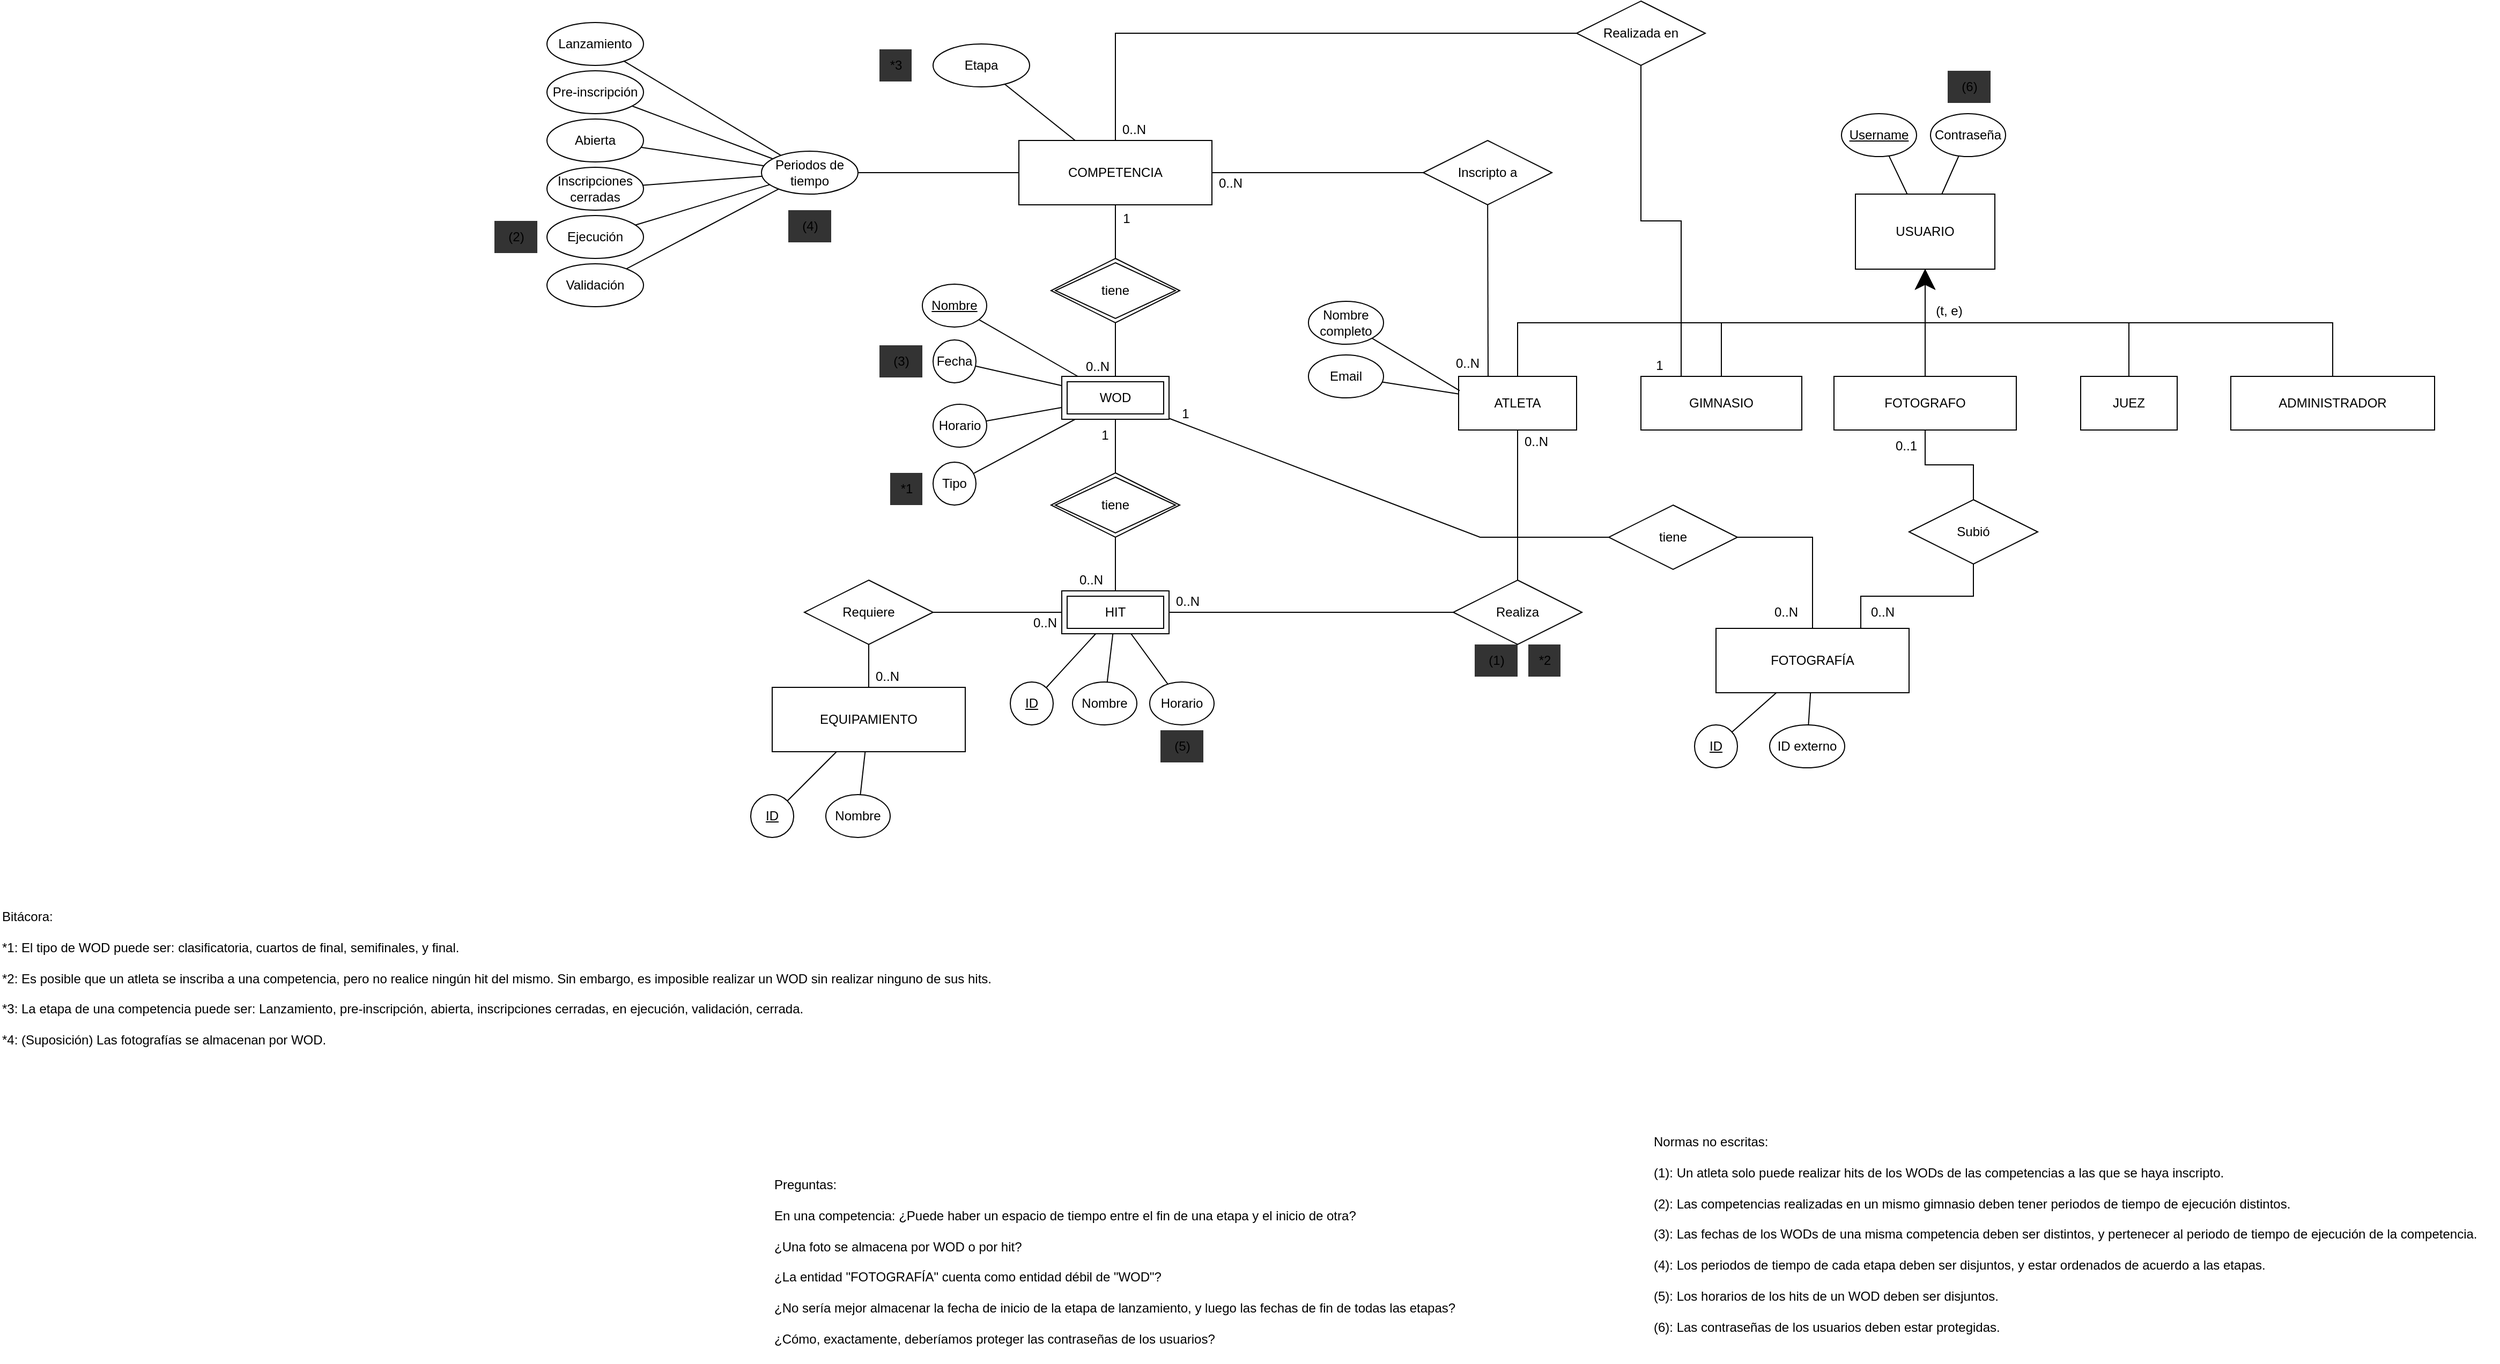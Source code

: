 <mxfile version="21.3.2" type="device">
  <diagram name="Page-1" id="hFfW7zqoBJgQ0zSDzAqq">
    <mxGraphModel dx="1397" dy="757" grid="1" gridSize="10" guides="1" tooltips="1" connect="1" arrows="1" fold="1" page="0" pageScale="1" pageWidth="850" pageHeight="1100" math="0" shadow="0">
      <root>
        <mxCell id="0" />
        <mxCell id="1" parent="0" />
        <mxCell id="3fJi98H5E-eTO68b8pMl-1" value="GIMNASIO" style="whiteSpace=wrap;html=1;align=center;fontSize=12;" vertex="1" parent="1">
          <mxGeometry x="770" y="150" width="150" height="50" as="geometry" />
        </mxCell>
        <mxCell id="3fJi98H5E-eTO68b8pMl-2" value="&lt;div style=&quot;font-size: 12px;&quot;&gt;Bitácora:&lt;/div&gt;&lt;div&gt;&lt;br&gt;&lt;/div&gt;&lt;div&gt;*1: El tipo de WOD puede ser: clasificatoria, cuartos de final, semifinales, y final.&lt;/div&gt;&lt;div&gt;&lt;br&gt;&lt;/div&gt;&lt;div&gt;*2: Es posible que un atleta se inscriba a una competencia, pero no realice ningún hit del mismo. Sin embargo, es imposible realizar un WOD sin realizar ninguno de sus hits.&lt;/div&gt;&lt;div&gt;&lt;br&gt;&lt;/div&gt;&lt;div&gt;*3: La etapa de una competencia puede ser: Lanzamiento, pre-inscripción, abierta, inscripciones cerradas, en ejecución, validación, cerrada.&lt;br&gt;&lt;/div&gt;&lt;div&gt;&lt;br&gt;&lt;/div&gt;&lt;div&gt;*4: (Suposición) Las fotografías se almacenan por WOD.&lt;br&gt;&lt;/div&gt;" style="text;html=1;strokeColor=none;fillColor=none;align=left;verticalAlign=top;whiteSpace=wrap;rounded=0;fontSize=12;" vertex="1" parent="1">
          <mxGeometry x="-760" y="640" width="960" height="170" as="geometry" />
        </mxCell>
        <mxCell id="3fJi98H5E-eTO68b8pMl-3" value="&lt;div style=&quot;font-size: 12px;&quot;&gt;Normas no escritas:&lt;/div&gt;&lt;div style=&quot;font-size: 12px;&quot;&gt;&lt;br&gt;&lt;/div&gt;&lt;div style=&quot;font-size: 12px;&quot;&gt;(1): Un atleta solo puede realizar hits de los WODs de las competencias a las que se haya inscripto.&lt;br style=&quot;font-size: 12px;&quot;&gt;&lt;/div&gt;&lt;div&gt;&lt;br&gt;&lt;/div&gt;&lt;div&gt;(2): Las competencias realizadas en un mismo gimnasio deben tener periodos de tiempo de ejecución distintos.&lt;br&gt;&lt;/div&gt;&lt;div&gt;&lt;br&gt;&lt;/div&gt;&lt;div&gt;(3): Las fechas de los WODs de una misma competencia deben ser distintos, y pertenecer al periodo de tiempo de ejecución de la competencia.&lt;br&gt;&lt;/div&gt;&lt;div&gt;&lt;br&gt;&lt;/div&gt;&lt;div&gt;(4): Los periodos de tiempo de cada etapa deben ser disjuntos, y estar ordenados de acuerdo a las etapas.&lt;/div&gt;&lt;div&gt;&lt;br&gt;&lt;/div&gt;&lt;div&gt;(5): Los horarios de los hits de un WOD deben ser disjuntos.&lt;/div&gt;&lt;div&gt;&lt;br&gt;&lt;/div&gt;&lt;div&gt;(6): Las contraseñas de los usuarios deben estar protegidas.&lt;br&gt;&lt;/div&gt;" style="text;html=1;strokeColor=none;fillColor=none;align=left;verticalAlign=top;whiteSpace=wrap;rounded=0;fontSize=12;" vertex="1" parent="1">
          <mxGeometry x="780" y="850" width="790" height="220" as="geometry" />
        </mxCell>
        <mxCell id="3fJi98H5E-eTO68b8pMl-4" value="COMPETENCIA" style="whiteSpace=wrap;html=1;align=center;fontSize=12;" vertex="1" parent="1">
          <mxGeometry x="190" y="-70" width="180" height="60" as="geometry" />
        </mxCell>
        <mxCell id="3fJi98H5E-eTO68b8pMl-5" value="USUARIO" style="whiteSpace=wrap;html=1;align=center;fontSize=12;" vertex="1" parent="1">
          <mxGeometry x="970" y="-20" width="130" height="70" as="geometry" />
        </mxCell>
        <mxCell id="3fJi98H5E-eTO68b8pMl-6" value="ATLETA" style="whiteSpace=wrap;html=1;align=center;fontSize=12;" vertex="1" parent="1">
          <mxGeometry x="600" y="150" width="110" height="50" as="geometry" />
        </mxCell>
        <mxCell id="3fJi98H5E-eTO68b8pMl-7" value="JUEZ" style="whiteSpace=wrap;html=1;align=center;fontSize=12;" vertex="1" parent="1">
          <mxGeometry x="1180" y="150" width="90" height="50" as="geometry" />
        </mxCell>
        <mxCell id="3fJi98H5E-eTO68b8pMl-8" value="FOTOGRAFO" style="whiteSpace=wrap;html=1;align=center;fontSize=12;" vertex="1" parent="1">
          <mxGeometry x="950" y="150" width="170" height="50" as="geometry" />
        </mxCell>
        <mxCell id="3fJi98H5E-eTO68b8pMl-9" value="ADMINISTRADOR" style="whiteSpace=wrap;html=1;align=center;fontSize=12;" vertex="1" parent="1">
          <mxGeometry x="1320" y="150" width="190" height="50" as="geometry" />
        </mxCell>
        <mxCell id="3fJi98H5E-eTO68b8pMl-11" value="" style="endArrow=classic;html=1;rounded=0;edgeStyle=elbowEdgeStyle;elbow=vertical;startArrow=none;startFill=0;endFill=1;startSize=16;endSize=16;fontSize=12;" edge="1" parent="1" source="3fJi98H5E-eTO68b8pMl-6" target="3fJi98H5E-eTO68b8pMl-5">
          <mxGeometry width="50" height="50" relative="1" as="geometry">
            <mxPoint x="940" y="50" as="sourcePoint" />
            <mxPoint x="990" as="targetPoint" />
          </mxGeometry>
        </mxCell>
        <mxCell id="3fJi98H5E-eTO68b8pMl-13" value="" style="endArrow=classic;html=1;rounded=0;edgeStyle=elbowEdgeStyle;elbow=vertical;startArrow=none;startFill=0;endFill=1;startSize=16;endSize=16;fontSize=12;" edge="1" parent="1" source="3fJi98H5E-eTO68b8pMl-1" target="3fJi98H5E-eTO68b8pMl-5">
          <mxGeometry width="50" height="50" relative="1" as="geometry">
            <mxPoint x="585" y="130" as="sourcePoint" />
            <mxPoint x="1045" y="-30" as="targetPoint" />
          </mxGeometry>
        </mxCell>
        <mxCell id="3fJi98H5E-eTO68b8pMl-14" value="" style="endArrow=classic;html=1;rounded=0;edgeStyle=elbowEdgeStyle;elbow=vertical;startArrow=none;startFill=0;endFill=1;startSize=16;endSize=16;fontSize=12;" edge="1" parent="1" source="3fJi98H5E-eTO68b8pMl-8" target="3fJi98H5E-eTO68b8pMl-5">
          <mxGeometry width="50" height="50" relative="1" as="geometry">
            <mxPoint x="815" y="130" as="sourcePoint" />
            <mxPoint x="1045" y="-30" as="targetPoint" />
          </mxGeometry>
        </mxCell>
        <mxCell id="3fJi98H5E-eTO68b8pMl-15" value="" style="endArrow=classic;html=1;rounded=0;edgeStyle=elbowEdgeStyle;elbow=vertical;startArrow=none;startFill=0;endFill=1;startSize=16;endSize=16;fontSize=12;" edge="1" parent="1" source="3fJi98H5E-eTO68b8pMl-7" target="3fJi98H5E-eTO68b8pMl-5">
          <mxGeometry width="50" height="50" relative="1" as="geometry">
            <mxPoint x="1045" y="130" as="sourcePoint" />
            <mxPoint x="1045" y="-30" as="targetPoint" />
          </mxGeometry>
        </mxCell>
        <mxCell id="3fJi98H5E-eTO68b8pMl-16" value="" style="endArrow=classic;html=1;rounded=0;edgeStyle=elbowEdgeStyle;elbow=vertical;startArrow=none;startFill=0;endFill=1;startSize=16;endSize=16;fontSize=12;" edge="1" parent="1" source="3fJi98H5E-eTO68b8pMl-9" target="3fJi98H5E-eTO68b8pMl-5">
          <mxGeometry width="50" height="50" relative="1" as="geometry">
            <mxPoint x="1275" y="130" as="sourcePoint" />
            <mxPoint x="1045" y="-30" as="targetPoint" />
          </mxGeometry>
        </mxCell>
        <mxCell id="3fJi98H5E-eTO68b8pMl-17" value="(t, e)" style="text;html=1;align=center;verticalAlign=middle;resizable=0;points=[];autosize=1;strokeColor=none;fillColor=none;fontSize=12;" vertex="1" parent="1">
          <mxGeometry x="1032" y="74" width="50" height="30" as="geometry" />
        </mxCell>
        <mxCell id="3fJi98H5E-eTO68b8pMl-21" value="" style="endArrow=none;html=1;rounded=0;edgeStyle=elbowEdgeStyle;elbow=vertical;startArrow=none;startFill=0;endFill=0;startSize=16;endSize=16;fontSize=12;" edge="1" parent="1" source="3fJi98H5E-eTO68b8pMl-24" target="3fJi98H5E-eTO68b8pMl-4">
          <mxGeometry width="50" height="50" relative="1" as="geometry">
            <mxPoint x="280" y="40" as="sourcePoint" />
            <mxPoint x="820" y="60" as="targetPoint" />
          </mxGeometry>
        </mxCell>
        <mxCell id="3fJi98H5E-eTO68b8pMl-22" value="" style="endArrow=none;html=1;rounded=0;edgeStyle=elbowEdgeStyle;elbow=vertical;startArrow=none;startFill=0;endFill=0;startSize=16;endSize=16;fontSize=12;" edge="1" parent="1" source="3fJi98H5E-eTO68b8pMl-25" target="3fJi98H5E-eTO68b8pMl-24">
          <mxGeometry width="50" height="50" relative="1" as="geometry">
            <mxPoint x="280" y="170" as="sourcePoint" />
            <mxPoint x="280" y="50" as="targetPoint" />
          </mxGeometry>
        </mxCell>
        <mxCell id="3fJi98H5E-eTO68b8pMl-23" value="1" style="text;html=1;align=center;verticalAlign=middle;resizable=0;points=[];autosize=1;strokeColor=none;fillColor=none;" vertex="1" parent="1">
          <mxGeometry x="275" y="-12" width="30" height="30" as="geometry" />
        </mxCell>
        <mxCell id="3fJi98H5E-eTO68b8pMl-24" value="tiene" style="shape=rhombus;double=1;perimeter=rhombusPerimeter;whiteSpace=wrap;html=1;align=center;" vertex="1" parent="1">
          <mxGeometry x="220" y="40" width="120" height="60" as="geometry" />
        </mxCell>
        <mxCell id="3fJi98H5E-eTO68b8pMl-25" value="WOD" style="shape=ext;margin=3;double=1;whiteSpace=wrap;html=1;align=center;" vertex="1" parent="1">
          <mxGeometry x="230" y="150" width="100" height="40" as="geometry" />
        </mxCell>
        <mxCell id="3fJi98H5E-eTO68b8pMl-26" value="0..N" style="text;html=1;align=center;verticalAlign=middle;resizable=0;points=[];autosize=1;strokeColor=none;fillColor=none;" vertex="1" parent="1">
          <mxGeometry x="238" y="126" width="50" height="30" as="geometry" />
        </mxCell>
        <mxCell id="3fJi98H5E-eTO68b8pMl-27" value="Tipo" style="ellipse;whiteSpace=wrap;html=1;align=center;" vertex="1" parent="1">
          <mxGeometry x="110" y="230" width="40" height="40" as="geometry" />
        </mxCell>
        <mxCell id="3fJi98H5E-eTO68b8pMl-28" value="" style="endArrow=none;html=1;rounded=0;elbow=vertical;startArrow=none;startFill=0;endFill=0;startSize=16;endSize=16;fontSize=12;" edge="1" parent="1" source="3fJi98H5E-eTO68b8pMl-27" target="3fJi98H5E-eTO68b8pMl-25">
          <mxGeometry width="50" height="50" relative="1" as="geometry">
            <mxPoint x="290" y="160" as="sourcePoint" />
            <mxPoint x="290" y="30" as="targetPoint" />
          </mxGeometry>
        </mxCell>
        <mxCell id="3fJi98H5E-eTO68b8pMl-29" value="*1" style="text;html=1;align=center;verticalAlign=middle;resizable=0;points=[];autosize=1;strokeColor=none;fillColor=#333333;" vertex="1" parent="1">
          <mxGeometry x="70" y="240" width="30" height="30" as="geometry" />
        </mxCell>
        <mxCell id="3fJi98H5E-eTO68b8pMl-32" value="HIT" style="shape=ext;margin=3;double=1;whiteSpace=wrap;html=1;align=center;" vertex="1" parent="1">
          <mxGeometry x="230" y="350" width="100" height="40" as="geometry" />
        </mxCell>
        <mxCell id="3fJi98H5E-eTO68b8pMl-33" value="tiene" style="shape=rhombus;double=1;perimeter=rhombusPerimeter;whiteSpace=wrap;html=1;align=center;" vertex="1" parent="1">
          <mxGeometry x="220" y="240" width="120" height="60" as="geometry" />
        </mxCell>
        <mxCell id="3fJi98H5E-eTO68b8pMl-34" value="" style="endArrow=none;html=1;rounded=0;startArrow=none;startFill=0;endFill=0;startSize=16;endSize=16;fontSize=12;" edge="1" parent="1" source="3fJi98H5E-eTO68b8pMl-25" target="3fJi98H5E-eTO68b8pMl-33">
          <mxGeometry width="50" height="50" relative="1" as="geometry">
            <mxPoint x="310" y="270" as="sourcePoint" />
            <mxPoint x="290" y="50" as="targetPoint" />
          </mxGeometry>
        </mxCell>
        <mxCell id="3fJi98H5E-eTO68b8pMl-36" value="" style="endArrow=none;html=1;rounded=0;startArrow=none;startFill=0;endFill=0;startSize=16;endSize=16;fontSize=12;" edge="1" parent="1" source="3fJi98H5E-eTO68b8pMl-32" target="3fJi98H5E-eTO68b8pMl-33">
          <mxGeometry width="50" height="50" relative="1" as="geometry">
            <mxPoint x="340" y="150" as="sourcePoint" />
            <mxPoint x="430" y="150" as="targetPoint" />
          </mxGeometry>
        </mxCell>
        <mxCell id="3fJi98H5E-eTO68b8pMl-37" value="1" style="text;html=1;align=center;verticalAlign=middle;resizable=0;points=[];autosize=1;strokeColor=none;fillColor=none;" vertex="1" parent="1">
          <mxGeometry x="255" y="190" width="30" height="30" as="geometry" />
        </mxCell>
        <mxCell id="3fJi98H5E-eTO68b8pMl-38" value="0..N" style="text;html=1;align=center;verticalAlign=middle;resizable=0;points=[];autosize=1;strokeColor=none;fillColor=none;" vertex="1" parent="1">
          <mxGeometry x="232" y="325" width="50" height="30" as="geometry" />
        </mxCell>
        <mxCell id="3fJi98H5E-eTO68b8pMl-39" value="Inscripto a" style="shape=rhombus;perimeter=rhombusPerimeter;whiteSpace=wrap;html=1;align=center;" vertex="1" parent="1">
          <mxGeometry x="567" y="-70" width="120" height="60" as="geometry" />
        </mxCell>
        <mxCell id="3fJi98H5E-eTO68b8pMl-40" value="" style="endArrow=none;html=1;rounded=0;startArrow=none;startFill=0;endFill=0;startSize=16;endSize=16;fontSize=12;" edge="1" parent="1" source="3fJi98H5E-eTO68b8pMl-39" target="3fJi98H5E-eTO68b8pMl-4">
          <mxGeometry width="50" height="50" relative="1" as="geometry">
            <mxPoint x="110" y="100" as="sourcePoint" />
            <mxPoint x="110" as="targetPoint" />
          </mxGeometry>
        </mxCell>
        <mxCell id="3fJi98H5E-eTO68b8pMl-42" value="0..N" style="text;html=1;align=center;verticalAlign=middle;resizable=0;points=[];autosize=1;strokeColor=none;fillColor=none;" vertex="1" parent="1">
          <mxGeometry x="362" y="-45" width="50" height="30" as="geometry" />
        </mxCell>
        <mxCell id="3fJi98H5E-eTO68b8pMl-43" value="0..N" style="text;html=1;align=center;verticalAlign=middle;resizable=0;points=[];autosize=1;strokeColor=none;fillColor=none;" vertex="1" parent="1">
          <mxGeometry x="583" y="123" width="50" height="30" as="geometry" />
        </mxCell>
        <mxCell id="3fJi98H5E-eTO68b8pMl-44" value="(1)" style="text;html=1;align=center;verticalAlign=middle;resizable=0;points=[];autosize=1;strokeColor=none;fillColor=#333333;" vertex="1" parent="1">
          <mxGeometry x="615" y="400" width="40" height="30" as="geometry" />
        </mxCell>
        <mxCell id="3fJi98H5E-eTO68b8pMl-51" value="Realiza" style="shape=rhombus;perimeter=rhombusPerimeter;whiteSpace=wrap;html=1;align=center;" vertex="1" parent="1">
          <mxGeometry x="595" y="340" width="120" height="60" as="geometry" />
        </mxCell>
        <mxCell id="3fJi98H5E-eTO68b8pMl-52" value="" style="endArrow=none;html=1;rounded=0;startArrow=none;startFill=0;endFill=0;startSize=16;endSize=16;fontSize=12;" edge="1" parent="1" source="3fJi98H5E-eTO68b8pMl-51" target="3fJi98H5E-eTO68b8pMl-6">
          <mxGeometry width="50" height="50" relative="1" as="geometry">
            <mxPoint x="440" y="190" as="sourcePoint" />
            <mxPoint x="610" y="185" as="targetPoint" />
          </mxGeometry>
        </mxCell>
        <mxCell id="3fJi98H5E-eTO68b8pMl-53" value="" style="endArrow=none;html=1;rounded=0;startArrow=none;startFill=0;endFill=0;startSize=16;endSize=16;fontSize=12;" edge="1" parent="1" source="3fJi98H5E-eTO68b8pMl-51" target="3fJi98H5E-eTO68b8pMl-32">
          <mxGeometry width="50" height="50" relative="1" as="geometry">
            <mxPoint x="440" y="270" as="sourcePoint" />
            <mxPoint x="665" y="110" as="targetPoint" />
          </mxGeometry>
        </mxCell>
        <mxCell id="3fJi98H5E-eTO68b8pMl-54" value="0..N" style="text;html=1;align=center;verticalAlign=middle;resizable=0;points=[];autosize=1;strokeColor=none;fillColor=none;" vertex="1" parent="1">
          <mxGeometry x="647" y="196" width="50" height="30" as="geometry" />
        </mxCell>
        <mxCell id="3fJi98H5E-eTO68b8pMl-55" value="0..N" style="text;html=1;align=center;verticalAlign=middle;resizable=0;points=[];autosize=1;strokeColor=none;fillColor=none;" vertex="1" parent="1">
          <mxGeometry x="322" y="345" width="50" height="30" as="geometry" />
        </mxCell>
        <mxCell id="3fJi98H5E-eTO68b8pMl-57" value="*2" style="text;html=1;align=center;verticalAlign=middle;resizable=0;points=[];autosize=1;strokeColor=none;fillColor=#333333;" vertex="1" parent="1">
          <mxGeometry x="665" y="400" width="30" height="30" as="geometry" />
        </mxCell>
        <mxCell id="3fJi98H5E-eTO68b8pMl-60" value="" style="endArrow=none;html=1;rounded=0;startArrow=none;startFill=0;endFill=0;startSize=16;endSize=16;fontSize=12;entryX=0.25;entryY=0;entryDx=0;entryDy=0;" edge="1" parent="1" source="3fJi98H5E-eTO68b8pMl-39" target="3fJi98H5E-eTO68b8pMl-6">
          <mxGeometry width="50" height="50" relative="1" as="geometry">
            <mxPoint x="561.308" y="-121.154" as="sourcePoint" />
            <mxPoint x="480" y="50" as="targetPoint" />
          </mxGeometry>
        </mxCell>
        <mxCell id="3fJi98H5E-eTO68b8pMl-61" value="Realizada en" style="shape=rhombus;perimeter=rhombusPerimeter;whiteSpace=wrap;html=1;align=center;" vertex="1" parent="1">
          <mxGeometry x="710" y="-200" width="120" height="60" as="geometry" />
        </mxCell>
        <mxCell id="3fJi98H5E-eTO68b8pMl-62" value="" style="endArrow=none;html=1;rounded=0;startArrow=none;startFill=0;endFill=0;startSize=16;endSize=16;fontSize=12;edgeStyle=orthogonalEdgeStyle;" edge="1" parent="1" source="3fJi98H5E-eTO68b8pMl-61" target="3fJi98H5E-eTO68b8pMl-4">
          <mxGeometry width="50" height="50" relative="1" as="geometry">
            <mxPoint x="637" as="sourcePoint" />
            <mxPoint x="638" y="160" as="targetPoint" />
          </mxGeometry>
        </mxCell>
        <mxCell id="3fJi98H5E-eTO68b8pMl-63" value="" style="endArrow=none;html=1;rounded=0;startArrow=none;startFill=0;endFill=0;startSize=16;endSize=16;fontSize=12;edgeStyle=elbowEdgeStyle;elbow=vertical;entryX=0.25;entryY=0;entryDx=0;entryDy=0;" edge="1" parent="1" source="3fJi98H5E-eTO68b8pMl-61" target="3fJi98H5E-eTO68b8pMl-1">
          <mxGeometry width="50" height="50" relative="1" as="geometry">
            <mxPoint x="720" y="-160" as="sourcePoint" />
            <mxPoint x="430" y="-60" as="targetPoint" />
          </mxGeometry>
        </mxCell>
        <mxCell id="3fJi98H5E-eTO68b8pMl-64" value="1" style="text;html=1;align=center;verticalAlign=middle;resizable=0;points=[];autosize=1;strokeColor=none;fillColor=none;" vertex="1" parent="1">
          <mxGeometry x="772" y="125" width="30" height="30" as="geometry" />
        </mxCell>
        <mxCell id="3fJi98H5E-eTO68b8pMl-65" value="0..N" style="text;html=1;align=center;verticalAlign=middle;resizable=0;points=[];autosize=1;strokeColor=none;fillColor=none;" vertex="1" parent="1">
          <mxGeometry x="272" y="-95" width="50" height="30" as="geometry" />
        </mxCell>
        <mxCell id="3fJi98H5E-eTO68b8pMl-66" value="&lt;div&gt;Periodos de&lt;/div&gt;&lt;div&gt;tiempo&lt;/div&gt;" style="ellipse;whiteSpace=wrap;html=1;align=center;" vertex="1" parent="1">
          <mxGeometry x="-50" y="-60" width="90" height="40" as="geometry" />
        </mxCell>
        <mxCell id="3fJi98H5E-eTO68b8pMl-67" value="" style="endArrow=none;html=1;rounded=0;elbow=vertical;startArrow=none;startFill=0;endFill=0;startSize=16;endSize=16;fontSize=12;" edge="1" parent="1" source="3fJi98H5E-eTO68b8pMl-66" target="3fJi98H5E-eTO68b8pMl-4">
          <mxGeometry width="50" height="50" relative="1" as="geometry">
            <mxPoint x="160" y="197" as="sourcePoint" />
            <mxPoint x="240" y="187" as="targetPoint" />
          </mxGeometry>
        </mxCell>
        <mxCell id="3fJi98H5E-eTO68b8pMl-68" value="(2)" style="text;html=1;align=center;verticalAlign=middle;resizable=0;points=[];autosize=1;strokeColor=none;fillColor=#333333;" vertex="1" parent="1">
          <mxGeometry x="-299" y="5" width="40" height="30" as="geometry" />
        </mxCell>
        <mxCell id="3fJi98H5E-eTO68b8pMl-69" value="Etapa" style="ellipse;whiteSpace=wrap;html=1;align=center;" vertex="1" parent="1">
          <mxGeometry x="110" y="-160" width="90" height="40" as="geometry" />
        </mxCell>
        <mxCell id="3fJi98H5E-eTO68b8pMl-70" value="*3" style="text;html=1;align=center;verticalAlign=middle;resizable=0;points=[];autosize=1;strokeColor=none;fillColor=#333333;" vertex="1" parent="1">
          <mxGeometry x="60" y="-155" width="30" height="30" as="geometry" />
        </mxCell>
        <mxCell id="3fJi98H5E-eTO68b8pMl-71" value="" style="endArrow=none;html=1;rounded=0;elbow=vertical;startArrow=none;startFill=0;endFill=0;startSize=16;endSize=16;fontSize=12;" edge="1" parent="1" source="3fJi98H5E-eTO68b8pMl-69" target="3fJi98H5E-eTO68b8pMl-4">
          <mxGeometry width="50" height="50" relative="1" as="geometry">
            <mxPoint x="130" y="-30" as="sourcePoint" />
            <mxPoint x="200" y="-30" as="targetPoint" />
          </mxGeometry>
        </mxCell>
        <mxCell id="3fJi98H5E-eTO68b8pMl-73" value="Lanzamiento" style="ellipse;whiteSpace=wrap;html=1;align=center;" vertex="1" parent="1">
          <mxGeometry x="-250" y="-180" width="90" height="40" as="geometry" />
        </mxCell>
        <mxCell id="3fJi98H5E-eTO68b8pMl-74" value="" style="endArrow=none;html=1;rounded=0;elbow=vertical;startArrow=none;startFill=0;endFill=0;startSize=16;endSize=16;fontSize=12;" edge="1" parent="1" source="3fJi98H5E-eTO68b8pMl-73" target="3fJi98H5E-eTO68b8pMl-66">
          <mxGeometry width="50" height="50" relative="1" as="geometry">
            <mxPoint x="-120" y="77" as="sourcePoint" />
            <mxPoint x="-90" y="-160" as="targetPoint" />
          </mxGeometry>
        </mxCell>
        <mxCell id="3fJi98H5E-eTO68b8pMl-85" value="Pre-inscripción" style="ellipse;whiteSpace=wrap;html=1;align=center;" vertex="1" parent="1">
          <mxGeometry x="-250" y="-135" width="90" height="40" as="geometry" />
        </mxCell>
        <mxCell id="3fJi98H5E-eTO68b8pMl-86" value="" style="endArrow=none;html=1;rounded=0;elbow=vertical;startArrow=none;startFill=0;endFill=0;startSize=16;endSize=16;fontSize=12;" edge="1" parent="1" source="3fJi98H5E-eTO68b8pMl-85" target="3fJi98H5E-eTO68b8pMl-66">
          <mxGeometry width="50" height="50" relative="1" as="geometry">
            <mxPoint x="-120" y="122" as="sourcePoint" />
            <mxPoint x="-90" y="-115" as="targetPoint" />
          </mxGeometry>
        </mxCell>
        <mxCell id="3fJi98H5E-eTO68b8pMl-87" value="Nombre" style="ellipse;whiteSpace=wrap;html=1;align=center;fontStyle=4" vertex="1" parent="1">
          <mxGeometry x="100" y="64" width="60" height="40" as="geometry" />
        </mxCell>
        <mxCell id="3fJi98H5E-eTO68b8pMl-88" value="" style="endArrow=none;html=1;rounded=0;elbow=vertical;startArrow=none;startFill=0;endFill=0;startSize=16;endSize=16;fontSize=12;" edge="1" parent="1" source="3fJi98H5E-eTO68b8pMl-87">
          <mxGeometry width="50" height="50" relative="1" as="geometry">
            <mxPoint x="160" y="197" as="sourcePoint" />
            <mxPoint x="245" y="150" as="targetPoint" />
          </mxGeometry>
        </mxCell>
        <mxCell id="3fJi98H5E-eTO68b8pMl-89" value="Fecha" style="ellipse;whiteSpace=wrap;html=1;align=center;" vertex="1" parent="1">
          <mxGeometry x="110" y="116" width="40" height="40" as="geometry" />
        </mxCell>
        <mxCell id="3fJi98H5E-eTO68b8pMl-90" value="" style="endArrow=none;html=1;rounded=0;elbow=vertical;startArrow=none;startFill=0;endFill=0;startSize=16;endSize=16;fontSize=12;" edge="1" parent="1" source="3fJi98H5E-eTO68b8pMl-89" target="3fJi98H5E-eTO68b8pMl-25">
          <mxGeometry width="50" height="50" relative="1" as="geometry">
            <mxPoint x="157" y="104" as="sourcePoint" />
            <mxPoint x="255" y="160" as="targetPoint" />
          </mxGeometry>
        </mxCell>
        <mxCell id="3fJi98H5E-eTO68b8pMl-91" value="&lt;div&gt;(3)&lt;/div&gt;" style="text;html=1;align=center;verticalAlign=middle;resizable=0;points=[];autosize=1;strokeColor=none;fillColor=#333333;" vertex="1" parent="1">
          <mxGeometry x="60" y="121" width="40" height="30" as="geometry" />
        </mxCell>
        <mxCell id="3fJi98H5E-eTO68b8pMl-92" value="Abierta" style="ellipse;whiteSpace=wrap;html=1;align=center;" vertex="1" parent="1">
          <mxGeometry x="-250" y="-90" width="90" height="40" as="geometry" />
        </mxCell>
        <mxCell id="3fJi98H5E-eTO68b8pMl-93" value="" style="endArrow=none;html=1;rounded=0;elbow=vertical;startArrow=none;startFill=0;endFill=0;startSize=16;endSize=16;fontSize=12;" edge="1" parent="1" source="3fJi98H5E-eTO68b8pMl-92" target="3fJi98H5E-eTO68b8pMl-66">
          <mxGeometry width="50" height="50" relative="1" as="geometry">
            <mxPoint x="-120" y="167" as="sourcePoint" />
            <mxPoint x="-90" y="-70" as="targetPoint" />
          </mxGeometry>
        </mxCell>
        <mxCell id="3fJi98H5E-eTO68b8pMl-94" value="&lt;div&gt;Inscripciones&lt;/div&gt;&lt;div&gt;cerradas&lt;br&gt;&lt;/div&gt;" style="ellipse;whiteSpace=wrap;html=1;align=center;" vertex="1" parent="1">
          <mxGeometry x="-250" y="-45" width="90" height="40" as="geometry" />
        </mxCell>
        <mxCell id="3fJi98H5E-eTO68b8pMl-95" value="" style="endArrow=none;html=1;rounded=0;elbow=vertical;startArrow=none;startFill=0;endFill=0;startSize=16;endSize=16;fontSize=12;" edge="1" parent="1" source="3fJi98H5E-eTO68b8pMl-94" target="3fJi98H5E-eTO68b8pMl-66">
          <mxGeometry width="50" height="50" relative="1" as="geometry">
            <mxPoint x="-120" y="212" as="sourcePoint" />
            <mxPoint x="-90" y="-25" as="targetPoint" />
          </mxGeometry>
        </mxCell>
        <mxCell id="3fJi98H5E-eTO68b8pMl-101" value="Ejecución" style="ellipse;whiteSpace=wrap;html=1;align=center;" vertex="1" parent="1">
          <mxGeometry x="-250" width="90" height="40" as="geometry" />
        </mxCell>
        <mxCell id="3fJi98H5E-eTO68b8pMl-102" value="" style="endArrow=none;html=1;rounded=0;elbow=vertical;startArrow=none;startFill=0;endFill=0;startSize=16;endSize=16;fontSize=12;" edge="1" parent="1" source="3fJi98H5E-eTO68b8pMl-101" target="3fJi98H5E-eTO68b8pMl-66">
          <mxGeometry width="50" height="50" relative="1" as="geometry">
            <mxPoint x="-120" y="257" as="sourcePoint" />
            <mxPoint x="-90" y="20" as="targetPoint" />
          </mxGeometry>
        </mxCell>
        <mxCell id="3fJi98H5E-eTO68b8pMl-103" value="Validación" style="ellipse;whiteSpace=wrap;html=1;align=center;" vertex="1" parent="1">
          <mxGeometry x="-250" y="45" width="90" height="40" as="geometry" />
        </mxCell>
        <mxCell id="3fJi98H5E-eTO68b8pMl-104" value="" style="endArrow=none;html=1;rounded=0;elbow=vertical;startArrow=none;startFill=0;endFill=0;startSize=16;endSize=16;fontSize=12;" edge="1" parent="1" source="3fJi98H5E-eTO68b8pMl-103" target="3fJi98H5E-eTO68b8pMl-66">
          <mxGeometry width="50" height="50" relative="1" as="geometry">
            <mxPoint x="-120" y="302" as="sourcePoint" />
            <mxPoint x="-100" y="65" as="targetPoint" />
          </mxGeometry>
        </mxCell>
        <mxCell id="3fJi98H5E-eTO68b8pMl-105" value="(4)" style="text;html=1;align=center;verticalAlign=middle;resizable=0;points=[];autosize=1;strokeColor=none;fillColor=#333333;" vertex="1" parent="1">
          <mxGeometry x="-25" y="-5" width="40" height="30" as="geometry" />
        </mxCell>
        <mxCell id="3fJi98H5E-eTO68b8pMl-106" value="&lt;div&gt;Preguntas:&lt;/div&gt;&lt;div&gt;&lt;br&gt;&lt;/div&gt;&lt;div&gt;En una competencia: ¿Puede haber un espacio de tiempo entre el fin de una etapa y el inicio de otra?&lt;br&gt;&lt;/div&gt;&lt;div&gt;&lt;br&gt;&lt;/div&gt;&lt;div&gt;¿Una foto se almacena por WOD o por hit?&lt;/div&gt;&lt;div&gt;&lt;br&gt;&lt;/div&gt;&lt;div&gt;¿La entidad &quot;FOTOGRAFÍA&quot; cuenta como entidad débil de &quot;WOD&quot;?&lt;/div&gt;&lt;div&gt;&lt;br&gt;&lt;/div&gt;&lt;div&gt;¿No sería mejor almacenar la fecha de inicio de la etapa de lanzamiento, y luego las fechas de fin de todas las etapas?&lt;/div&gt;&lt;div&gt;&lt;br&gt;&lt;/div&gt;&lt;div&gt;¿Cómo, exactamente, deberíamos proteger las contraseñas de los usuarios?&lt;br&gt;&lt;/div&gt;" style="text;html=1;strokeColor=none;fillColor=none;align=left;verticalAlign=top;whiteSpace=wrap;rounded=0;fontSize=12;" vertex="1" parent="1">
          <mxGeometry x="-40" y="890" width="685" height="170" as="geometry" />
        </mxCell>
        <mxCell id="3fJi98H5E-eTO68b8pMl-108" value="FOTOGRAFÍA" style="whiteSpace=wrap;html=1;align=center;fontSize=12;" vertex="1" parent="1">
          <mxGeometry x="840" y="385" width="180" height="60" as="geometry" />
        </mxCell>
        <mxCell id="3fJi98H5E-eTO68b8pMl-109" value="ID" style="ellipse;whiteSpace=wrap;html=1;align=center;fontStyle=4" vertex="1" parent="1">
          <mxGeometry x="820" y="475" width="40" height="40" as="geometry" />
        </mxCell>
        <mxCell id="3fJi98H5E-eTO68b8pMl-110" value="ID externo" style="ellipse;whiteSpace=wrap;html=1;align=center;fontStyle=0" vertex="1" parent="1">
          <mxGeometry x="890" y="475" width="70" height="40" as="geometry" />
        </mxCell>
        <mxCell id="3fJi98H5E-eTO68b8pMl-112" value="" style="endArrow=none;html=1;rounded=0;startArrow=none;startFill=0;endFill=0;startSize=16;endSize=16;fontSize=12;" edge="1" parent="1" source="3fJi98H5E-eTO68b8pMl-109" target="3fJi98H5E-eTO68b8pMl-108">
          <mxGeometry width="50" height="50" relative="1" as="geometry">
            <mxPoint x="685" y="450" as="sourcePoint" />
            <mxPoint x="685" y="310" as="targetPoint" />
          </mxGeometry>
        </mxCell>
        <mxCell id="3fJi98H5E-eTO68b8pMl-113" value="" style="endArrow=none;html=1;rounded=0;startArrow=none;startFill=0;endFill=0;startSize=16;endSize=16;fontSize=12;" edge="1" parent="1" source="3fJi98H5E-eTO68b8pMl-110" target="3fJi98H5E-eTO68b8pMl-108">
          <mxGeometry width="50" height="50" relative="1" as="geometry">
            <mxPoint x="865" y="492" as="sourcePoint" />
            <mxPoint x="906" y="455" as="targetPoint" />
          </mxGeometry>
        </mxCell>
        <mxCell id="3fJi98H5E-eTO68b8pMl-116" value="tiene" style="shape=rhombus;perimeter=rhombusPerimeter;whiteSpace=wrap;html=1;align=center;" vertex="1" parent="1">
          <mxGeometry x="740" y="270" width="120" height="60" as="geometry" />
        </mxCell>
        <mxCell id="3fJi98H5E-eTO68b8pMl-117" value="" style="endArrow=none;html=1;rounded=0;startArrow=none;startFill=0;endFill=0;startSize=16;endSize=16;fontSize=12;" edge="1" parent="1" source="3fJi98H5E-eTO68b8pMl-116" target="3fJi98H5E-eTO68b8pMl-25">
          <mxGeometry width="50" height="50" relative="1" as="geometry">
            <mxPoint x="665" y="350" as="sourcePoint" />
            <mxPoint x="665" y="210" as="targetPoint" />
            <Array as="points">
              <mxPoint x="620" y="300" />
            </Array>
          </mxGeometry>
        </mxCell>
        <mxCell id="3fJi98H5E-eTO68b8pMl-118" value="" style="endArrow=none;html=1;rounded=0;startArrow=none;startFill=0;endFill=0;startSize=16;endSize=16;fontSize=12;edgeStyle=orthogonalEdgeStyle;exitX=1;exitY=0.5;exitDx=0;exitDy=0;" edge="1" parent="1" source="3fJi98H5E-eTO68b8pMl-116" target="3fJi98H5E-eTO68b8pMl-108">
          <mxGeometry width="50" height="50" relative="1" as="geometry">
            <mxPoint x="750" y="310" as="sourcePoint" />
            <mxPoint x="461" y="200" as="targetPoint" />
          </mxGeometry>
        </mxCell>
        <mxCell id="3fJi98H5E-eTO68b8pMl-119" value="Subió" style="shape=rhombus;perimeter=rhombusPerimeter;whiteSpace=wrap;html=1;align=center;" vertex="1" parent="1">
          <mxGeometry x="1020" y="265" width="120" height="60" as="geometry" />
        </mxCell>
        <mxCell id="3fJi98H5E-eTO68b8pMl-120" value="1" style="text;html=1;align=center;verticalAlign=middle;resizable=0;points=[];autosize=1;strokeColor=none;fillColor=none;" vertex="1" parent="1">
          <mxGeometry x="330" y="170" width="30" height="30" as="geometry" />
        </mxCell>
        <mxCell id="3fJi98H5E-eTO68b8pMl-121" value="0..N" style="text;html=1;align=center;verticalAlign=middle;resizable=0;points=[];autosize=1;strokeColor=none;fillColor=none;" vertex="1" parent="1">
          <mxGeometry x="880" y="355" width="50" height="30" as="geometry" />
        </mxCell>
        <mxCell id="3fJi98H5E-eTO68b8pMl-122" value="" style="endArrow=none;html=1;rounded=0;startArrow=none;startFill=0;endFill=0;startSize=16;endSize=16;fontSize=12;edgeStyle=elbowEdgeStyle;elbow=vertical;" edge="1" parent="1" source="3fJi98H5E-eTO68b8pMl-8" target="3fJi98H5E-eTO68b8pMl-119">
          <mxGeometry width="50" height="50" relative="1" as="geometry">
            <mxPoint x="870" y="310" as="sourcePoint" />
            <mxPoint x="940" y="395" as="targetPoint" />
          </mxGeometry>
        </mxCell>
        <mxCell id="3fJi98H5E-eTO68b8pMl-123" value="" style="endArrow=none;html=1;rounded=0;startArrow=none;startFill=0;endFill=0;startSize=16;endSize=16;fontSize=12;edgeStyle=elbowEdgeStyle;elbow=vertical;exitX=0.75;exitY=0;exitDx=0;exitDy=0;" edge="1" parent="1" source="3fJi98H5E-eTO68b8pMl-108" target="3fJi98H5E-eTO68b8pMl-119">
          <mxGeometry width="50" height="50" relative="1" as="geometry">
            <mxPoint x="1045" y="210" as="sourcePoint" />
            <mxPoint x="1090" y="275" as="targetPoint" />
          </mxGeometry>
        </mxCell>
        <mxCell id="3fJi98H5E-eTO68b8pMl-124" value="0..1" style="text;html=1;align=center;verticalAlign=middle;resizable=0;points=[];autosize=1;strokeColor=none;fillColor=none;" vertex="1" parent="1">
          <mxGeometry x="997" y="200" width="40" height="30" as="geometry" />
        </mxCell>
        <mxCell id="3fJi98H5E-eTO68b8pMl-125" value="0..N" style="text;html=1;align=center;verticalAlign=middle;resizable=0;points=[];autosize=1;strokeColor=none;fillColor=none;" vertex="1" parent="1">
          <mxGeometry x="970" y="355" width="50" height="30" as="geometry" />
        </mxCell>
        <mxCell id="3fJi98H5E-eTO68b8pMl-127" value="EQUIPAMIENTO" style="whiteSpace=wrap;html=1;align=center;fontSize=12;" vertex="1" parent="1">
          <mxGeometry x="-40" y="440" width="180" height="60" as="geometry" />
        </mxCell>
        <mxCell id="3fJi98H5E-eTO68b8pMl-128" value="Requiere" style="shape=rhombus;perimeter=rhombusPerimeter;whiteSpace=wrap;html=1;align=center;" vertex="1" parent="1">
          <mxGeometry x="-10" y="340" width="120" height="60" as="geometry" />
        </mxCell>
        <mxCell id="3fJi98H5E-eTO68b8pMl-129" value="" style="endArrow=none;html=1;rounded=0;startArrow=none;startFill=0;endFill=0;startSize=16;endSize=16;fontSize=12;" edge="1" parent="1" source="3fJi98H5E-eTO68b8pMl-32" target="3fJi98H5E-eTO68b8pMl-128">
          <mxGeometry width="50" height="50" relative="1" as="geometry">
            <mxPoint x="300" y="520" as="sourcePoint" />
            <mxPoint x="340" y="380" as="targetPoint" />
          </mxGeometry>
        </mxCell>
        <mxCell id="3fJi98H5E-eTO68b8pMl-131" value="" style="endArrow=none;html=1;rounded=0;startArrow=none;startFill=0;endFill=0;startSize=16;endSize=16;fontSize=12;" edge="1" parent="1" source="3fJi98H5E-eTO68b8pMl-128" target="3fJi98H5E-eTO68b8pMl-127">
          <mxGeometry width="50" height="50" relative="1" as="geometry">
            <mxPoint x="240" y="380" as="sourcePoint" />
            <mxPoint x="120" y="380" as="targetPoint" />
          </mxGeometry>
        </mxCell>
        <mxCell id="3fJi98H5E-eTO68b8pMl-132" value="0..N" style="text;html=1;align=center;verticalAlign=middle;resizable=0;points=[];autosize=1;strokeColor=none;fillColor=none;" vertex="1" parent="1">
          <mxGeometry x="189" y="365" width="50" height="30" as="geometry" />
        </mxCell>
        <mxCell id="3fJi98H5E-eTO68b8pMl-133" value="0..N" style="text;html=1;align=center;verticalAlign=middle;resizable=0;points=[];autosize=1;strokeColor=none;fillColor=none;" vertex="1" parent="1">
          <mxGeometry x="42" y="415" width="50" height="30" as="geometry" />
        </mxCell>
        <mxCell id="3fJi98H5E-eTO68b8pMl-134" value="ID" style="ellipse;whiteSpace=wrap;html=1;align=center;fontStyle=4" vertex="1" parent="1">
          <mxGeometry x="-60" y="540" width="40" height="40" as="geometry" />
        </mxCell>
        <mxCell id="3fJi98H5E-eTO68b8pMl-136" value="Nombre" style="ellipse;whiteSpace=wrap;html=1;align=center;fontStyle=0" vertex="1" parent="1">
          <mxGeometry x="10" y="540" width="60" height="40" as="geometry" />
        </mxCell>
        <mxCell id="3fJi98H5E-eTO68b8pMl-138" value="" style="endArrow=none;html=1;rounded=0;startArrow=none;startFill=0;endFill=0;startSize=16;endSize=16;fontSize=12;" edge="1" parent="1" source="3fJi98H5E-eTO68b8pMl-127" target="3fJi98H5E-eTO68b8pMl-136">
          <mxGeometry width="50" height="50" relative="1" as="geometry">
            <mxPoint x="240" y="380" as="sourcePoint" />
            <mxPoint x="120" y="380" as="targetPoint" />
          </mxGeometry>
        </mxCell>
        <mxCell id="3fJi98H5E-eTO68b8pMl-139" value="" style="endArrow=none;html=1;rounded=0;startArrow=none;startFill=0;endFill=0;startSize=16;endSize=16;fontSize=12;" edge="1" parent="1" source="3fJi98H5E-eTO68b8pMl-127" target="3fJi98H5E-eTO68b8pMl-134">
          <mxGeometry width="50" height="50" relative="1" as="geometry">
            <mxPoint x="57" y="510" as="sourcePoint" />
            <mxPoint x="52" y="550" as="targetPoint" />
          </mxGeometry>
        </mxCell>
        <mxCell id="3fJi98H5E-eTO68b8pMl-141" value="ID" style="ellipse;whiteSpace=wrap;html=1;align=center;fontStyle=4" vertex="1" parent="1">
          <mxGeometry x="182" y="435" width="40" height="40" as="geometry" />
        </mxCell>
        <mxCell id="3fJi98H5E-eTO68b8pMl-142" value="" style="endArrow=none;html=1;rounded=0;startArrow=none;startFill=0;endFill=0;startSize=16;endSize=16;fontSize=12;" edge="1" parent="1" source="3fJi98H5E-eTO68b8pMl-32" target="3fJi98H5E-eTO68b8pMl-141">
          <mxGeometry width="50" height="50" relative="1" as="geometry">
            <mxPoint x="30" y="510" as="sourcePoint" />
            <mxPoint x="-16" y="556" as="targetPoint" />
          </mxGeometry>
        </mxCell>
        <mxCell id="3fJi98H5E-eTO68b8pMl-143" value="Nombre" style="ellipse;whiteSpace=wrap;html=1;align=center;fontStyle=0" vertex="1" parent="1">
          <mxGeometry x="240" y="435" width="60" height="40" as="geometry" />
        </mxCell>
        <mxCell id="3fJi98H5E-eTO68b8pMl-144" value="" style="endArrow=none;html=1;rounded=0;startArrow=none;startFill=0;endFill=0;startSize=16;endSize=16;fontSize=12;" edge="1" parent="1" target="3fJi98H5E-eTO68b8pMl-143" source="3fJi98H5E-eTO68b8pMl-32">
          <mxGeometry width="50" height="50" relative="1" as="geometry">
            <mxPoint x="327" y="390" as="sourcePoint" />
            <mxPoint x="400" y="270" as="targetPoint" />
          </mxGeometry>
        </mxCell>
        <mxCell id="3fJi98H5E-eTO68b8pMl-145" value="Horario" style="ellipse;whiteSpace=wrap;html=1;align=center;" vertex="1" parent="1">
          <mxGeometry x="110" y="176" width="50" height="40" as="geometry" />
        </mxCell>
        <mxCell id="3fJi98H5E-eTO68b8pMl-146" value="" style="endArrow=none;html=1;rounded=0;elbow=vertical;startArrow=none;startFill=0;endFill=0;startSize=16;endSize=16;fontSize=12;" edge="1" parent="1" source="3fJi98H5E-eTO68b8pMl-145" target="3fJi98H5E-eTO68b8pMl-25">
          <mxGeometry width="50" height="50" relative="1" as="geometry">
            <mxPoint x="163" y="107" as="sourcePoint" />
            <mxPoint x="255" y="160" as="targetPoint" />
          </mxGeometry>
        </mxCell>
        <mxCell id="3fJi98H5E-eTO68b8pMl-147" value="(5)" style="text;html=1;align=center;verticalAlign=middle;resizable=0;points=[];autosize=1;strokeColor=none;fillColor=#333333;" vertex="1" parent="1">
          <mxGeometry x="322" y="480" width="40" height="30" as="geometry" />
        </mxCell>
        <mxCell id="3fJi98H5E-eTO68b8pMl-148" value="Horario" style="ellipse;whiteSpace=wrap;html=1;align=center;fontStyle=0" vertex="1" parent="1">
          <mxGeometry x="312" y="435" width="60" height="40" as="geometry" />
        </mxCell>
        <mxCell id="3fJi98H5E-eTO68b8pMl-149" value="" style="endArrow=none;html=1;rounded=0;startArrow=none;startFill=0;endFill=0;startSize=16;endSize=16;fontSize=12;" edge="1" parent="1" source="3fJi98H5E-eTO68b8pMl-32" target="3fJi98H5E-eTO68b8pMl-148">
          <mxGeometry width="50" height="50" relative="1" as="geometry">
            <mxPoint x="288" y="400" as="sourcePoint" />
            <mxPoint x="282" y="445" as="targetPoint" />
          </mxGeometry>
        </mxCell>
        <mxCell id="3fJi98H5E-eTO68b8pMl-153" value="Username" style="ellipse;whiteSpace=wrap;html=1;align=center;fontStyle=4" vertex="1" parent="1">
          <mxGeometry x="957" y="-95" width="70" height="40" as="geometry" />
        </mxCell>
        <mxCell id="3fJi98H5E-eTO68b8pMl-154" value="Contraseña" style="ellipse;whiteSpace=wrap;html=1;align=center;fontStyle=0" vertex="1" parent="1">
          <mxGeometry x="1040" y="-95" width="70" height="40" as="geometry" />
        </mxCell>
        <mxCell id="3fJi98H5E-eTO68b8pMl-155" value="" style="endArrow=none;html=1;rounded=0;startArrow=none;startFill=0;endFill=0;startSize=16;endSize=16;fontSize=12;" edge="1" parent="1" source="3fJi98H5E-eTO68b8pMl-5" target="3fJi98H5E-eTO68b8pMl-153">
          <mxGeometry width="50" height="50" relative="1" as="geometry">
            <mxPoint x="611" y="173.294" as="sourcePoint" />
            <mxPoint x="473.618" y="105.139" as="targetPoint" />
          </mxGeometry>
        </mxCell>
        <mxCell id="3fJi98H5E-eTO68b8pMl-156" value="" style="endArrow=none;html=1;rounded=0;startArrow=none;startFill=0;endFill=0;startSize=16;endSize=16;fontSize=12;" edge="1" parent="1" source="3fJi98H5E-eTO68b8pMl-5" target="3fJi98H5E-eTO68b8pMl-154">
          <mxGeometry width="50" height="50" relative="1" as="geometry">
            <mxPoint x="1028" y="-10" as="sourcePoint" />
            <mxPoint x="1011" y="-46" as="targetPoint" />
          </mxGeometry>
        </mxCell>
        <mxCell id="3fJi98H5E-eTO68b8pMl-157" value="" style="endArrow=none;html=1;rounded=0;startArrow=none;startFill=0;endFill=0;startSize=16;endSize=16;fontSize=12;" edge="1" parent="1" target="3fJi98H5E-eTO68b8pMl-151">
          <mxGeometry width="50" height="50" relative="1" as="geometry">
            <mxPoint x="601" y="163.294" as="sourcePoint" />
            <mxPoint x="463.618" y="95.139" as="targetPoint" />
          </mxGeometry>
        </mxCell>
        <mxCell id="3fJi98H5E-eTO68b8pMl-151" value="&lt;div&gt;Nombre&lt;/div&gt;&lt;div&gt;completo&lt;/div&gt;" style="ellipse;whiteSpace=wrap;html=1;align=center;fontStyle=0" vertex="1" parent="1">
          <mxGeometry x="460" y="80" width="70" height="40" as="geometry" />
        </mxCell>
        <mxCell id="3fJi98H5E-eTO68b8pMl-158" value="(6)" style="text;html=1;align=center;verticalAlign=middle;resizable=0;points=[];autosize=1;strokeColor=none;fillColor=#333333;" vertex="1" parent="1">
          <mxGeometry x="1056" y="-135" width="40" height="30" as="geometry" />
        </mxCell>
        <mxCell id="3fJi98H5E-eTO68b8pMl-159" value="Email" style="ellipse;whiteSpace=wrap;html=1;align=center;fontStyle=0" vertex="1" parent="1">
          <mxGeometry x="460" y="130" width="70" height="40" as="geometry" />
        </mxCell>
        <mxCell id="3fJi98H5E-eTO68b8pMl-160" value="" style="endArrow=none;html=1;rounded=0;startArrow=none;startFill=0;endFill=0;startSize=16;endSize=16;fontSize=12;" edge="1" parent="1" source="3fJi98H5E-eTO68b8pMl-6" target="3fJi98H5E-eTO68b8pMl-159">
          <mxGeometry width="50" height="50" relative="1" as="geometry">
            <mxPoint x="611" y="173.294" as="sourcePoint" />
            <mxPoint x="529" y="124" as="targetPoint" />
          </mxGeometry>
        </mxCell>
      </root>
    </mxGraphModel>
  </diagram>
</mxfile>

